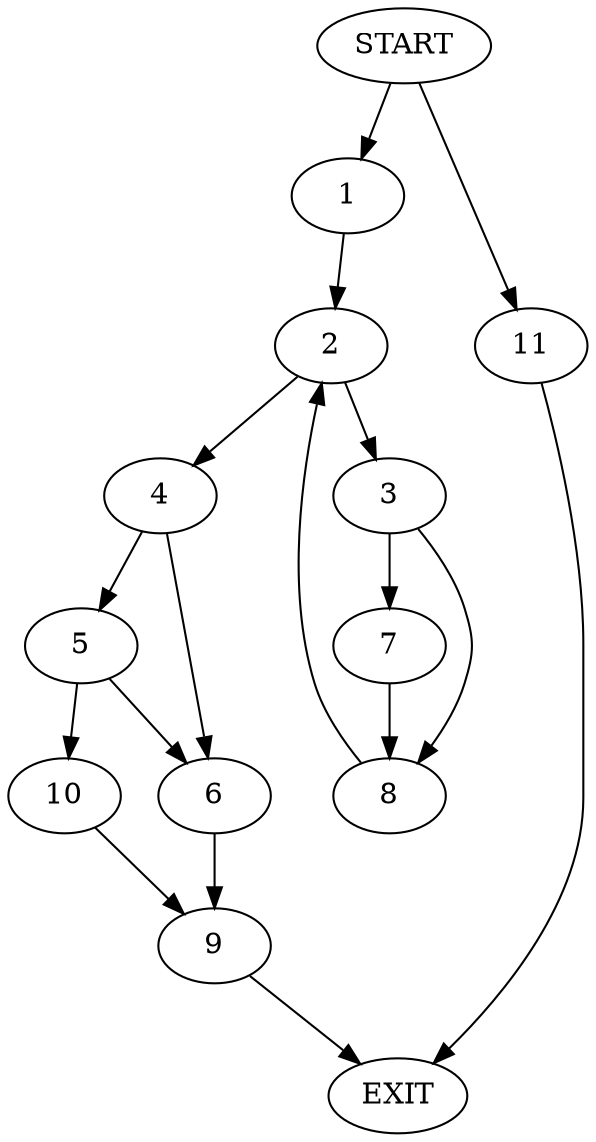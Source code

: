 digraph {
0 [label="START"]
12 [label="EXIT"]
0 -> 1
1 -> 2
2 -> 3
2 -> 4
4 -> 5
4 -> 6
3 -> 7
3 -> 8
7 -> 8
8 -> 2
6 -> 9
5 -> 6
5 -> 10
10 -> 9
9 -> 12
0 -> 11
11 -> 12
}
